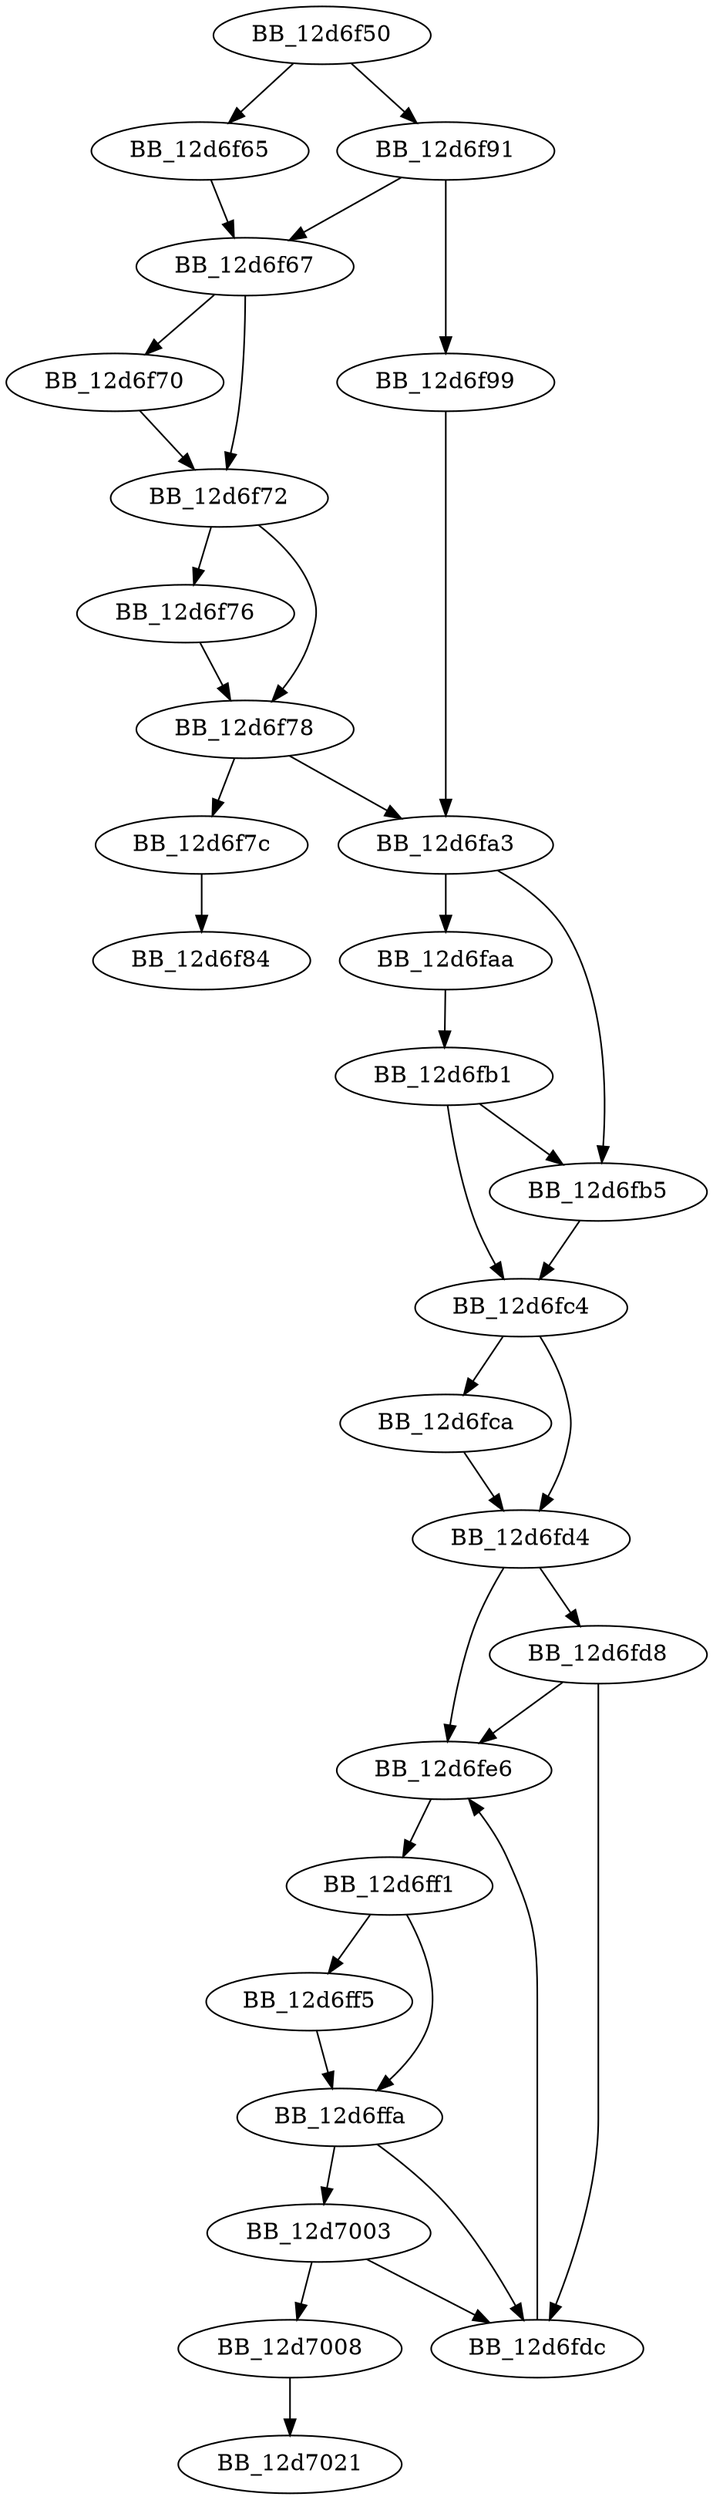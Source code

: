 DiGraph sub_12D6F50{
BB_12d6f50->BB_12d6f65
BB_12d6f50->BB_12d6f91
BB_12d6f65->BB_12d6f67
BB_12d6f67->BB_12d6f70
BB_12d6f67->BB_12d6f72
BB_12d6f70->BB_12d6f72
BB_12d6f72->BB_12d6f76
BB_12d6f72->BB_12d6f78
BB_12d6f76->BB_12d6f78
BB_12d6f78->BB_12d6f7c
BB_12d6f78->BB_12d6fa3
BB_12d6f7c->BB_12d6f84
BB_12d6f91->BB_12d6f67
BB_12d6f91->BB_12d6f99
BB_12d6f99->BB_12d6fa3
BB_12d6fa3->BB_12d6faa
BB_12d6fa3->BB_12d6fb5
BB_12d6faa->BB_12d6fb1
BB_12d6fb1->BB_12d6fb5
BB_12d6fb1->BB_12d6fc4
BB_12d6fb5->BB_12d6fc4
BB_12d6fc4->BB_12d6fca
BB_12d6fc4->BB_12d6fd4
BB_12d6fca->BB_12d6fd4
BB_12d6fd4->BB_12d6fd8
BB_12d6fd4->BB_12d6fe6
BB_12d6fd8->BB_12d6fdc
BB_12d6fd8->BB_12d6fe6
BB_12d6fdc->BB_12d6fe6
BB_12d6fe6->BB_12d6ff1
BB_12d6ff1->BB_12d6ff5
BB_12d6ff1->BB_12d6ffa
BB_12d6ff5->BB_12d6ffa
BB_12d6ffa->BB_12d6fdc
BB_12d6ffa->BB_12d7003
BB_12d7003->BB_12d6fdc
BB_12d7003->BB_12d7008
BB_12d7008->BB_12d7021
}
